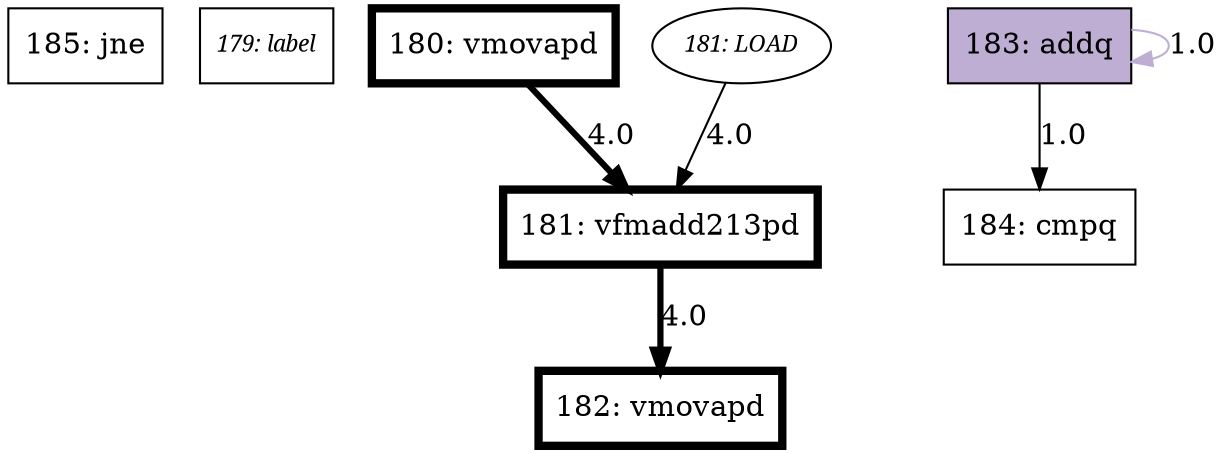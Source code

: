 digraph  {
	node [colorscheme=accent8];
	edge [colorscheme=accent8];
	"185: jne"	 [instruction_form="{'instruction': 'jne', 'operands': {'source': [], 'destination': [{'identifier': {'name': '.L22'}}], 'src_dst': [], 'operand_list\
': [{'identifier': {'name': '.L22'}}]}, 'directive': None, 'comment': None, 'label': None, 'line': 'jne\t.L22', 'line_number': 185\
, 'flags': ['not_bound'], 'port_pressure': [0.0, 0.0, 0.0, 0.0, 0.0, 0.0, 0.0, 0.0, 0.0, 0.0, 0.0], 'throughput': 0.0, 'latency'\
: 0.0, 'latency_wo_load': 0.0, 'latency_cp': 0, 'latency_lcd': 0}",
		shape=rectangle];
	"179: label"	 [fontname=italic,
		fontsize=11.0,
		instruction_form="{'instruction': None, 'operands': None, 'directive': None, 'comment': None, 'label': '.L22', 'line': '.L22:', 'line_number': 179\
, 'port_pressure': [0.0, 0.0, 0.0, 0.0, 0.0, 0.0, 0.0, 0.0, 0.0, 0.0, 0.0], 'flags': [], 'throughput': 0.0, 'latency': 0.0, 'latency\
_wo_load': 0.0, 'latency_cp': 0, 'latency_lcd': 0}",
		shape=rectangle];
	"180: vmovapd"	 [instruction_form="{'instruction': 'vmovapd', 'operands': {'source': [{'memory': {'offset': {'value': '0'}, 'base': {'name': 'r13'}, 'index': {'name\
': 'rax'}, 'scale': 1}}], 'destination': [{'register': {'name': 'ymm0'}}], 'src_dst': [], 'operand_list': [{'memory': {'offset':\
 {'value': '0'}, 'base': {'name': 'r13'}, 'index': {'name': 'rax'}, 'scale': 1}}, {'register': {'name': 'ymm0'}}]}, 'directive':\
 None, 'comment': None, 'label': None, 'line': 'vmovapd\t0(%r13,%rax), %ymm0', 'line_number': 180, 'flags': ['performs_load', 'is\
_load_instruction'], 'port_pressure': [0.0, 0.0, 0.0, 0.5, 0.5, 0.5, 0.5, 0.0, 0.0, 0.0, 0.0], 'throughput': 1.0, 'latency': 4.0\
, 'latency_wo_load': 4.0, 'latency_cp': 4.0, 'latency_lcd': 0}",
		penwidth=4,
		shape=rectangle,
		style=bold];
	"181: vfmadd213pd"	 [instruction_form="{'instruction': 'vfmadd213pd', 'operands': {'source': [{'memory': {'offset': None, 'base': {'name': 'r14'}, 'index': {'name': 'rax\
'}, 'scale': 1}}, {'register': {'name': 'ymm1'}}], 'destination': [], 'src_dst': [{'register': {'name': 'ymm0'}}], 'operand_list\
': [{'memory': {'offset': None, 'base': {'name': 'r14'}, 'index': {'name': 'rax'}, 'scale': 1}}, {'register': {'name': 'ymm1'}},\
 {'register': {'name': 'ymm0'}}]}, 'directive': None, 'comment': None, 'label': None, 'line': 'vfmadd213pd\t(%r14,%rax), %ymm1, \
%ymm0', 'line_number': 181, 'flags': ['performs_load'], 'port_pressure': [0.5, 0.0, 0.5, 0.5, 0.5, 0.5, 0.5, 0.0, 0.0, 0.0, 0.0]\
, 'throughput': 0.5, 'latency': 8.0, 'latency_wo_load': 4.0, 'latency_cp': 4.0, 'latency_lcd': 0}",
		penwidth=4,
		shape=rectangle,
		style=bold];
	"180: vmovapd" -> "181: vfmadd213pd"	 [label=4.0,
		latency=4.0,
		penwidth=3,
		style=bold];
	"182: vmovapd"	 [instruction_form="{'instruction': 'vmovapd', 'operands': {'source': [{'register': {'name': 'ymm0'}}], 'destination': [{'memory': {'offset': None, \
'base': {'name': 'r12'}, 'index': {'name': 'rax'}, 'scale': 1}}], 'src_dst': [], 'operand_list': [{'register': {'name': 'ymm0'}}\
, {'memory': {'offset': None, 'base': {'name': 'r12'}, 'index': {'name': 'rax'}, 'scale': 1}}]}, 'directive': None, 'comment': None\
, 'label': None, 'line': 'vmovapd\t%ymm0, (%r12,%rax)', 'line_number': 182, 'flags': ['performs_store'], 'port_pressure': [0.0, \
0.0, 0.0, 0.5, 0.0, 0.5, 0.0, 1.0, 0.0, 0.0, 0.0], 'throughput': 1.0, 'latency': 5.0, 'latency_wo_load': 5.0, 'latency_cp': 5.0,\
 'latency_lcd': 0}",
		penwidth=4,
		shape=rectangle,
		style=bold];
	"181: vfmadd213pd" -> "182: vmovapd"	 [label=4.0,
		latency=4.0,
		penwidth=3,
		style=bold];
	"181: LOAD"	 [fontname=italic,
		fontsize=11.0,
		instruction_form="{'instruction': 'vfmadd213pd', 'operands': {'source': [{'memory': {'offset': None, 'base': {'name': 'r14'}, 'index': {'name': 'rax\
'}, 'scale': 1}}, {'register': {'name': 'ymm1'}}], 'destination': [], 'src_dst': [{'register': {'name': 'ymm0'}}], 'operand_list\
': [{'memory': {'offset': None, 'base': {'name': 'r14'}, 'index': {'name': 'rax'}, 'scale': 1}}, {'register': {'name': 'ymm1'}},\
 {'register': {'name': 'ymm0'}}]}, 'directive': None, 'comment': None, 'label': None, 'line': 'vfmadd213pd\t(%r14,%rax), %ymm1, \
%ymm0', 'line_number': 181, 'flags': ['performs_load'], 'port_pressure': [0.5, 0.0, 0.5, 0.5, 0.5, 0.5, 0.5, 0.0, 0.0, 0.0, 0.0]\
, 'throughput': 0.5, 'latency': 8.0, 'latency_wo_load': 4.0, 'latency_cp': 4.0, 'latency_lcd': 0}"];
	"181: LOAD" -> "181: vfmadd213pd"	 [label=4.0,
		latency=4.0];
	"184: cmpq"	 [instruction_form="{'instruction': 'cmpq', 'operands': {'source': [{'register': {'name': 'rax'}}, {'register': {'name': 'r15'}}], 'destination': []\
, 'src_dst': [], 'operand_list': [{'register': {'name': 'rax'}}, {'register': {'name': 'r15'}}]}, 'directive': None, 'comment': \
None, 'label': None, 'line': 'cmpq\t%rax, %r15', 'line_number': 184, 'flags': ['lt_unknown'], 'port_pressure': [0.25, 0.0, 0.25,\
 0.0, 0.0, 0.0, 0.0, 0.0, 0.25, 0.25, 0.0], 'throughput': 0.25, 'latency': 0.0, 'latency_wo_load': 0.0, 'latency_cp': 0, 'latency\
_lcd': 0}",
		shape=rectangle];
	"183: addq"	 [fillcolor=2,
		instruction_form="{'instruction': 'addq', 'operands': {'source': [{'immediate': {'value': '32'}}], 'destination': [], 'src_dst': [{'register': {'name\
': 'rax'}}], 'operand_list': [{'immediate': {'value': '32'}}, {'register': {'name': 'rax'}}]}, 'directive': None, 'comment': None\
, 'label': None, 'line': 'addq\t$32, %rax', 'line_number': 183, 'flags': [], 'port_pressure': [0.25, 0.0, 0.25, 0.0, 0.0, 0.0, 0.0\
, 0.0, 0.25, 0.25, 0.0], 'throughput': 0.25, 'latency': 1.0, 'latency_wo_load': 1.0, 'latency_cp': 0, 'latency_lcd': 1.0}",
		shape=rectangle,
		style=filled];
	"183: addq" -> "183: addq"	 [color=2,
		label=1.0,
		latency=1.0];
	"183: addq" -> "184: cmpq"	 [label=1.0,
		latency=1.0];
}
